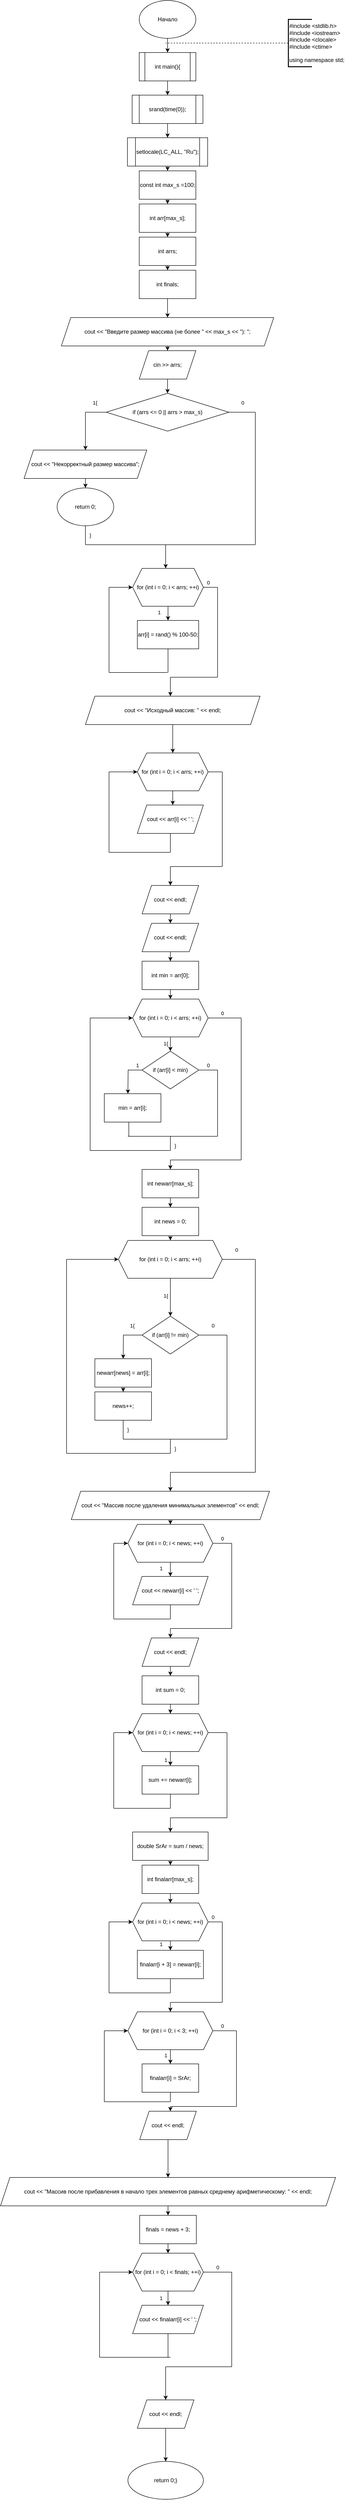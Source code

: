 <mxfile version="24.7.17">
  <diagram name="Страница — 1" id="IImSc58dMzsnCSp2OOXP">
    <mxGraphModel dx="1509" dy="880" grid="1" gridSize="10" guides="1" tooltips="1" connect="1" arrows="1" fold="1" page="1" pageScale="1" pageWidth="827" pageHeight="1169" math="0" shadow="0">
      <root>
        <mxCell id="0" />
        <mxCell id="1" parent="0" />
        <mxCell id="K_0Y44DUq03ZOBhb0jWk-3" style="edgeStyle=orthogonalEdgeStyle;rounded=0;orthogonalLoop=1;jettySize=auto;html=1;" edge="1" parent="1" source="K_0Y44DUq03ZOBhb0jWk-1">
          <mxGeometry relative="1" as="geometry">
            <mxPoint x="414" y="120" as="targetPoint" />
          </mxGeometry>
        </mxCell>
        <mxCell id="K_0Y44DUq03ZOBhb0jWk-1" value="Начало" style="ellipse;whiteSpace=wrap;html=1;" vertex="1" parent="1">
          <mxGeometry x="354" y="10" width="120" height="80" as="geometry" />
        </mxCell>
        <mxCell id="K_0Y44DUq03ZOBhb0jWk-8" value="" style="edgeStyle=orthogonalEdgeStyle;rounded=0;orthogonalLoop=1;jettySize=auto;html=1;" edge="1" parent="1" source="K_0Y44DUq03ZOBhb0jWk-4" target="K_0Y44DUq03ZOBhb0jWk-7">
          <mxGeometry relative="1" as="geometry" />
        </mxCell>
        <mxCell id="K_0Y44DUq03ZOBhb0jWk-4" value="int main(){" style="shape=process;whiteSpace=wrap;html=1;backgroundOutline=1;" vertex="1" parent="1">
          <mxGeometry x="354" y="120" width="120" height="60" as="geometry" />
        </mxCell>
        <mxCell id="K_0Y44DUq03ZOBhb0jWk-5" value="" style="endArrow=none;dashed=1;html=1;rounded=0;" edge="1" parent="1">
          <mxGeometry width="50" height="50" relative="1" as="geometry">
            <mxPoint x="670" y="100" as="sourcePoint" />
            <mxPoint x="410" y="100" as="targetPoint" />
          </mxGeometry>
        </mxCell>
        <mxCell id="K_0Y44DUq03ZOBhb0jWk-6" value="#include &amp;lt;stdlib.h&amp;gt;&lt;div&gt;#include &amp;lt;iostream&amp;gt;&lt;/div&gt;&lt;div&gt;#include &amp;lt;clocale&amp;gt;&lt;/div&gt;&lt;div&gt;#include &amp;lt;ctime&amp;gt;&lt;/div&gt;&lt;div&gt;&lt;br&gt;&lt;/div&gt;&lt;div&gt;using namespace std;&lt;/div&gt;" style="strokeWidth=2;html=1;shape=mxgraph.flowchart.annotation_1;align=left;pointerEvents=1;" vertex="1" parent="1">
          <mxGeometry x="670" y="50" width="50" height="100" as="geometry" />
        </mxCell>
        <mxCell id="K_0Y44DUq03ZOBhb0jWk-10" value="" style="edgeStyle=orthogonalEdgeStyle;rounded=0;orthogonalLoop=1;jettySize=auto;html=1;" edge="1" parent="1" source="K_0Y44DUq03ZOBhb0jWk-7" target="K_0Y44DUq03ZOBhb0jWk-9">
          <mxGeometry relative="1" as="geometry" />
        </mxCell>
        <mxCell id="K_0Y44DUq03ZOBhb0jWk-7" value="srand(time(0));" style="shape=process;whiteSpace=wrap;html=1;backgroundOutline=1;" vertex="1" parent="1">
          <mxGeometry x="339" y="210" width="150" height="60" as="geometry" />
        </mxCell>
        <mxCell id="K_0Y44DUq03ZOBhb0jWk-12" value="" style="edgeStyle=orthogonalEdgeStyle;rounded=0;orthogonalLoop=1;jettySize=auto;html=1;" edge="1" parent="1" source="K_0Y44DUq03ZOBhb0jWk-9" target="K_0Y44DUq03ZOBhb0jWk-11">
          <mxGeometry relative="1" as="geometry" />
        </mxCell>
        <mxCell id="K_0Y44DUq03ZOBhb0jWk-9" value="setlocale(LC_ALL, &quot;Ru&quot;);" style="shape=process;whiteSpace=wrap;html=1;backgroundOutline=1;" vertex="1" parent="1">
          <mxGeometry x="329" y="300" width="170" height="60" as="geometry" />
        </mxCell>
        <mxCell id="K_0Y44DUq03ZOBhb0jWk-14" value="" style="edgeStyle=orthogonalEdgeStyle;rounded=0;orthogonalLoop=1;jettySize=auto;html=1;" edge="1" parent="1" source="K_0Y44DUq03ZOBhb0jWk-11" target="K_0Y44DUq03ZOBhb0jWk-13">
          <mxGeometry relative="1" as="geometry" />
        </mxCell>
        <mxCell id="K_0Y44DUq03ZOBhb0jWk-11" value="const int max_s =100;" style="whiteSpace=wrap;html=1;" vertex="1" parent="1">
          <mxGeometry x="354" y="370" width="120" height="60" as="geometry" />
        </mxCell>
        <mxCell id="K_0Y44DUq03ZOBhb0jWk-16" value="" style="edgeStyle=orthogonalEdgeStyle;rounded=0;orthogonalLoop=1;jettySize=auto;html=1;" edge="1" parent="1" source="K_0Y44DUq03ZOBhb0jWk-13" target="K_0Y44DUq03ZOBhb0jWk-15">
          <mxGeometry relative="1" as="geometry" />
        </mxCell>
        <mxCell id="K_0Y44DUq03ZOBhb0jWk-13" value="int arr[max_s];" style="whiteSpace=wrap;html=1;" vertex="1" parent="1">
          <mxGeometry x="354" y="440" width="120" height="60" as="geometry" />
        </mxCell>
        <mxCell id="K_0Y44DUq03ZOBhb0jWk-18" value="" style="edgeStyle=orthogonalEdgeStyle;rounded=0;orthogonalLoop=1;jettySize=auto;html=1;" edge="1" parent="1" source="K_0Y44DUq03ZOBhb0jWk-15" target="K_0Y44DUq03ZOBhb0jWk-17">
          <mxGeometry relative="1" as="geometry" />
        </mxCell>
        <mxCell id="K_0Y44DUq03ZOBhb0jWk-15" value="int arrs;" style="whiteSpace=wrap;html=1;" vertex="1" parent="1">
          <mxGeometry x="354" y="510" width="120" height="60" as="geometry" />
        </mxCell>
        <mxCell id="K_0Y44DUq03ZOBhb0jWk-20" value="" style="edgeStyle=orthogonalEdgeStyle;rounded=0;orthogonalLoop=1;jettySize=auto;html=1;" edge="1" parent="1" source="K_0Y44DUq03ZOBhb0jWk-17" target="K_0Y44DUq03ZOBhb0jWk-19">
          <mxGeometry relative="1" as="geometry" />
        </mxCell>
        <mxCell id="K_0Y44DUq03ZOBhb0jWk-17" value="int finals;" style="whiteSpace=wrap;html=1;" vertex="1" parent="1">
          <mxGeometry x="354" y="580" width="120" height="60" as="geometry" />
        </mxCell>
        <mxCell id="K_0Y44DUq03ZOBhb0jWk-24" value="" style="edgeStyle=orthogonalEdgeStyle;rounded=0;orthogonalLoop=1;jettySize=auto;html=1;" edge="1" parent="1" source="K_0Y44DUq03ZOBhb0jWk-19" target="K_0Y44DUq03ZOBhb0jWk-23">
          <mxGeometry relative="1" as="geometry" />
        </mxCell>
        <mxCell id="K_0Y44DUq03ZOBhb0jWk-19" value="cout &amp;lt;&amp;lt; &quot;Введите размер массива (не более &quot; &amp;lt;&amp;lt; max_s &amp;lt;&amp;lt; &quot;): &quot;;" style="shape=parallelogram;perimeter=parallelogramPerimeter;whiteSpace=wrap;html=1;fixedSize=1;" vertex="1" parent="1">
          <mxGeometry x="189" y="680" width="450" height="60" as="geometry" />
        </mxCell>
        <mxCell id="K_0Y44DUq03ZOBhb0jWk-26" value="" style="edgeStyle=orthogonalEdgeStyle;rounded=0;orthogonalLoop=1;jettySize=auto;html=1;" edge="1" parent="1" source="K_0Y44DUq03ZOBhb0jWk-23" target="K_0Y44DUq03ZOBhb0jWk-25">
          <mxGeometry relative="1" as="geometry" />
        </mxCell>
        <mxCell id="K_0Y44DUq03ZOBhb0jWk-23" value="cin &amp;gt;&amp;gt; arrs;" style="shape=parallelogram;perimeter=parallelogramPerimeter;whiteSpace=wrap;html=1;fixedSize=1;" vertex="1" parent="1">
          <mxGeometry x="354" y="750" width="120" height="60" as="geometry" />
        </mxCell>
        <mxCell id="K_0Y44DUq03ZOBhb0jWk-25" value="if (arrs &amp;lt;= 0 || arrs &amp;gt; max_s)" style="rhombus;whiteSpace=wrap;html=1;" vertex="1" parent="1">
          <mxGeometry x="284" y="840" width="260" height="80" as="geometry" />
        </mxCell>
        <mxCell id="K_0Y44DUq03ZOBhb0jWk-29" value="" style="endArrow=classic;html=1;rounded=0;entryX=0.5;entryY=0;entryDx=0;entryDy=0;" edge="1" parent="1">
          <mxGeometry width="50" height="50" relative="1" as="geometry">
            <mxPoint x="240" y="880" as="sourcePoint" />
            <mxPoint x="240" y="960" as="targetPoint" />
          </mxGeometry>
        </mxCell>
        <mxCell id="K_0Y44DUq03ZOBhb0jWk-31" value="1{" style="endArrow=none;html=1;rounded=0;entryX=0;entryY=0.5;entryDx=0;entryDy=0;" edge="1" parent="1" target="K_0Y44DUq03ZOBhb0jWk-25">
          <mxGeometry x="-0.091" y="20" width="50" height="50" relative="1" as="geometry">
            <mxPoint x="240" y="880" as="sourcePoint" />
            <mxPoint x="440" y="1000" as="targetPoint" />
            <mxPoint as="offset" />
          </mxGeometry>
        </mxCell>
        <mxCell id="K_0Y44DUq03ZOBhb0jWk-32" value="cout &amp;lt;&amp;lt; &quot;Некорректный размер массива&quot;;" style="shape=parallelogram;perimeter=parallelogramPerimeter;whiteSpace=wrap;html=1;fixedSize=1;" vertex="1" parent="1">
          <mxGeometry x="110" y="960" width="260" height="60" as="geometry" />
        </mxCell>
        <mxCell id="K_0Y44DUq03ZOBhb0jWk-33" value="" style="endArrow=classic;html=1;rounded=0;exitX=0.5;exitY=1;exitDx=0;exitDy=0;" edge="1" parent="1" source="K_0Y44DUq03ZOBhb0jWk-32" target="K_0Y44DUq03ZOBhb0jWk-34">
          <mxGeometry width="50" height="50" relative="1" as="geometry">
            <mxPoint x="390" y="1050" as="sourcePoint" />
            <mxPoint x="240" y="1040" as="targetPoint" />
          </mxGeometry>
        </mxCell>
        <mxCell id="K_0Y44DUq03ZOBhb0jWk-34" value="return 0;" style="ellipse;whiteSpace=wrap;html=1;" vertex="1" parent="1">
          <mxGeometry x="180" y="1040" width="120" height="80" as="geometry" />
        </mxCell>
        <mxCell id="K_0Y44DUq03ZOBhb0jWk-35" value="" style="endArrow=none;html=1;rounded=0;entryX=1;entryY=0.5;entryDx=0;entryDy=0;" edge="1" parent="1" target="K_0Y44DUq03ZOBhb0jWk-25">
          <mxGeometry width="50" height="50" relative="1" as="geometry">
            <mxPoint x="600" y="880" as="sourcePoint" />
            <mxPoint x="440" y="1000" as="targetPoint" />
          </mxGeometry>
        </mxCell>
        <mxCell id="K_0Y44DUq03ZOBhb0jWk-40" value="0" style="edgeLabel;html=1;align=center;verticalAlign=middle;resizable=0;points=[];" vertex="1" connectable="0" parent="K_0Y44DUq03ZOBhb0jWk-35">
          <mxGeometry x="-0.036" y="-1" relative="1" as="geometry">
            <mxPoint y="-19" as="offset" />
          </mxGeometry>
        </mxCell>
        <mxCell id="K_0Y44DUq03ZOBhb0jWk-36" value="" style="endArrow=none;html=1;rounded=0;" edge="1" parent="1">
          <mxGeometry width="50" height="50" relative="1" as="geometry">
            <mxPoint x="600" y="1160" as="sourcePoint" />
            <mxPoint x="600" y="880" as="targetPoint" />
          </mxGeometry>
        </mxCell>
        <mxCell id="K_0Y44DUq03ZOBhb0jWk-37" value="" style="endArrow=none;html=1;rounded=0;" edge="1" parent="1">
          <mxGeometry width="50" height="50" relative="1" as="geometry">
            <mxPoint x="240" y="1160" as="sourcePoint" />
            <mxPoint x="600" y="1160" as="targetPoint" />
          </mxGeometry>
        </mxCell>
        <mxCell id="K_0Y44DUq03ZOBhb0jWk-39" value="}" style="endArrow=none;html=1;rounded=0;exitX=0.5;exitY=1;exitDx=0;exitDy=0;" edge="1" parent="1" source="K_0Y44DUq03ZOBhb0jWk-34">
          <mxGeometry y="10" width="50" height="50" relative="1" as="geometry">
            <mxPoint x="390" y="1050" as="sourcePoint" />
            <mxPoint x="240" y="1160" as="targetPoint" />
            <mxPoint as="offset" />
          </mxGeometry>
        </mxCell>
        <mxCell id="K_0Y44DUq03ZOBhb0jWk-41" value="" style="endArrow=classic;html=1;rounded=0;" edge="1" parent="1">
          <mxGeometry width="50" height="50" relative="1" as="geometry">
            <mxPoint x="410" y="1160" as="sourcePoint" />
            <mxPoint x="410" y="1210" as="targetPoint" />
          </mxGeometry>
        </mxCell>
        <mxCell id="K_0Y44DUq03ZOBhb0jWk-43" value="1" style="edgeStyle=orthogonalEdgeStyle;rounded=0;orthogonalLoop=1;jettySize=auto;html=1;" edge="1" parent="1" source="K_0Y44DUq03ZOBhb0jWk-42">
          <mxGeometry x="-0.344" y="-15" relative="1" as="geometry">
            <mxPoint x="415" y="1320" as="targetPoint" />
            <mxPoint x="-4" y="3" as="offset" />
          </mxGeometry>
        </mxCell>
        <mxCell id="K_0Y44DUq03ZOBhb0jWk-42" value="for (int i = 0; i &amp;lt; arrs; ++i)" style="shape=hexagon;perimeter=hexagonPerimeter2;whiteSpace=wrap;html=1;fixedSize=1;" vertex="1" parent="1">
          <mxGeometry x="340" y="1210" width="150" height="80" as="geometry" />
        </mxCell>
        <mxCell id="K_0Y44DUq03ZOBhb0jWk-44" value="arr[i] = rand() % 100-50;" style="rounded=0;whiteSpace=wrap;html=1;" vertex="1" parent="1">
          <mxGeometry x="350" y="1320" width="130" height="60" as="geometry" />
        </mxCell>
        <mxCell id="K_0Y44DUq03ZOBhb0jWk-45" value="" style="endArrow=none;html=1;rounded=0;entryX=0.5;entryY=1;entryDx=0;entryDy=0;" edge="1" parent="1" target="K_0Y44DUq03ZOBhb0jWk-44">
          <mxGeometry width="50" height="50" relative="1" as="geometry">
            <mxPoint x="415" y="1430" as="sourcePoint" />
            <mxPoint x="440" y="1400" as="targetPoint" />
          </mxGeometry>
        </mxCell>
        <mxCell id="K_0Y44DUq03ZOBhb0jWk-46" value="" style="endArrow=none;html=1;rounded=0;" edge="1" parent="1">
          <mxGeometry width="50" height="50" relative="1" as="geometry">
            <mxPoint x="290" y="1430" as="sourcePoint" />
            <mxPoint x="414" y="1430" as="targetPoint" />
          </mxGeometry>
        </mxCell>
        <mxCell id="K_0Y44DUq03ZOBhb0jWk-47" value="" style="endArrow=none;html=1;rounded=0;" edge="1" parent="1">
          <mxGeometry width="50" height="50" relative="1" as="geometry">
            <mxPoint x="290" y="1250" as="sourcePoint" />
            <mxPoint x="290" y="1430" as="targetPoint" />
          </mxGeometry>
        </mxCell>
        <mxCell id="K_0Y44DUq03ZOBhb0jWk-48" value="" style="endArrow=classic;html=1;rounded=0;entryX=0;entryY=0.5;entryDx=0;entryDy=0;" edge="1" parent="1" target="K_0Y44DUq03ZOBhb0jWk-42">
          <mxGeometry width="50" height="50" relative="1" as="geometry">
            <mxPoint x="290" y="1250" as="sourcePoint" />
            <mxPoint x="440" y="1400" as="targetPoint" />
          </mxGeometry>
        </mxCell>
        <mxCell id="K_0Y44DUq03ZOBhb0jWk-49" value="0" style="endArrow=none;html=1;rounded=0;entryX=1;entryY=0.5;entryDx=0;entryDy=0;" edge="1" parent="1" target="K_0Y44DUq03ZOBhb0jWk-42">
          <mxGeometry x="0.333" y="-10" width="50" height="50" relative="1" as="geometry">
            <mxPoint x="520" y="1250" as="sourcePoint" />
            <mxPoint x="440" y="1400" as="targetPoint" />
            <Array as="points" />
            <mxPoint as="offset" />
          </mxGeometry>
        </mxCell>
        <mxCell id="K_0Y44DUq03ZOBhb0jWk-50" value="" style="endArrow=none;html=1;rounded=0;" edge="1" parent="1">
          <mxGeometry width="50" height="50" relative="1" as="geometry">
            <mxPoint x="520" y="1440" as="sourcePoint" />
            <mxPoint x="520" y="1250" as="targetPoint" />
          </mxGeometry>
        </mxCell>
        <mxCell id="K_0Y44DUq03ZOBhb0jWk-51" value="" style="endArrow=none;html=1;rounded=0;" edge="1" parent="1">
          <mxGeometry width="50" height="50" relative="1" as="geometry">
            <mxPoint x="420" y="1440" as="sourcePoint" />
            <mxPoint x="520" y="1440" as="targetPoint" />
          </mxGeometry>
        </mxCell>
        <mxCell id="K_0Y44DUq03ZOBhb0jWk-52" value="" style="endArrow=classic;html=1;rounded=0;" edge="1" parent="1">
          <mxGeometry width="50" height="50" relative="1" as="geometry">
            <mxPoint x="420" y="1440" as="sourcePoint" />
            <mxPoint x="420" y="1480" as="targetPoint" />
          </mxGeometry>
        </mxCell>
        <mxCell id="K_0Y44DUq03ZOBhb0jWk-53" value="cout &amp;lt;&amp;lt; &quot;Исходный массив: &quot; &amp;lt;&amp;lt; endl;" style="shape=parallelogram;perimeter=parallelogramPerimeter;whiteSpace=wrap;html=1;fixedSize=1;" vertex="1" parent="1">
          <mxGeometry x="240" y="1480" width="370" height="60" as="geometry" />
        </mxCell>
        <mxCell id="K_0Y44DUq03ZOBhb0jWk-54" value="" style="endArrow=classic;html=1;rounded=0;exitX=0.5;exitY=1;exitDx=0;exitDy=0;" edge="1" parent="1" source="K_0Y44DUq03ZOBhb0jWk-53">
          <mxGeometry width="50" height="50" relative="1" as="geometry">
            <mxPoint x="390" y="1650" as="sourcePoint" />
            <mxPoint x="425" y="1600" as="targetPoint" />
          </mxGeometry>
        </mxCell>
        <mxCell id="K_0Y44DUq03ZOBhb0jWk-57" value="" style="edgeStyle=orthogonalEdgeStyle;rounded=0;orthogonalLoop=1;jettySize=auto;html=1;" edge="1" parent="1" source="K_0Y44DUq03ZOBhb0jWk-55">
          <mxGeometry relative="1" as="geometry">
            <mxPoint x="425" y="1710" as="targetPoint" />
          </mxGeometry>
        </mxCell>
        <mxCell id="K_0Y44DUq03ZOBhb0jWk-55" value="for (int i = 0; i &lt; arrs; ++i)" style="shape=hexagon;perimeter=hexagonPerimeter2;whiteSpace=wrap;html=1;fixedSize=1;" vertex="1" parent="1">
          <mxGeometry x="350" y="1600" width="150" height="80" as="geometry" />
        </mxCell>
        <mxCell id="K_0Y44DUq03ZOBhb0jWk-58" value="cout &lt;&lt; arr[i] &lt;&lt; &#39; &#39;;" style="shape=parallelogram;perimeter=parallelogramPerimeter;whiteSpace=wrap;html=1;fixedSize=1;" vertex="1" parent="1">
          <mxGeometry x="350" y="1710" width="140" height="60" as="geometry" />
        </mxCell>
        <mxCell id="K_0Y44DUq03ZOBhb0jWk-59" value="" style="endArrow=none;html=1;rounded=0;entryX=0.5;entryY=1;entryDx=0;entryDy=0;" edge="1" parent="1" target="K_0Y44DUq03ZOBhb0jWk-58">
          <mxGeometry width="50" height="50" relative="1" as="geometry">
            <mxPoint x="420" y="1810" as="sourcePoint" />
            <mxPoint x="440" y="1800" as="targetPoint" />
          </mxGeometry>
        </mxCell>
        <mxCell id="K_0Y44DUq03ZOBhb0jWk-60" value="" style="endArrow=none;html=1;rounded=0;" edge="1" parent="1">
          <mxGeometry width="50" height="50" relative="1" as="geometry">
            <mxPoint x="290" y="1810" as="sourcePoint" />
            <mxPoint x="420" y="1810" as="targetPoint" />
          </mxGeometry>
        </mxCell>
        <mxCell id="K_0Y44DUq03ZOBhb0jWk-63" value="" style="endArrow=none;html=1;rounded=0;" edge="1" parent="1">
          <mxGeometry width="50" height="50" relative="1" as="geometry">
            <mxPoint x="290" y="1640" as="sourcePoint" />
            <mxPoint x="290" y="1810" as="targetPoint" />
          </mxGeometry>
        </mxCell>
        <mxCell id="K_0Y44DUq03ZOBhb0jWk-64" value="" style="endArrow=classic;html=1;rounded=0;entryX=0;entryY=0.5;entryDx=0;entryDy=0;" edge="1" parent="1" target="K_0Y44DUq03ZOBhb0jWk-55">
          <mxGeometry width="50" height="50" relative="1" as="geometry">
            <mxPoint x="290" y="1640" as="sourcePoint" />
            <mxPoint x="440" y="1800" as="targetPoint" />
          </mxGeometry>
        </mxCell>
        <mxCell id="K_0Y44DUq03ZOBhb0jWk-65" value="" style="endArrow=none;html=1;rounded=0;entryX=1;entryY=0.5;entryDx=0;entryDy=0;" edge="1" parent="1" target="K_0Y44DUq03ZOBhb0jWk-55">
          <mxGeometry width="50" height="50" relative="1" as="geometry">
            <mxPoint x="530" y="1640" as="sourcePoint" />
            <mxPoint x="440" y="1800" as="targetPoint" />
          </mxGeometry>
        </mxCell>
        <mxCell id="K_0Y44DUq03ZOBhb0jWk-66" value="" style="endArrow=none;html=1;rounded=0;" edge="1" parent="1">
          <mxGeometry width="50" height="50" relative="1" as="geometry">
            <mxPoint x="530" y="1840" as="sourcePoint" />
            <mxPoint x="530" y="1640" as="targetPoint" />
          </mxGeometry>
        </mxCell>
        <mxCell id="K_0Y44DUq03ZOBhb0jWk-67" value="" style="endArrow=none;html=1;rounded=0;" edge="1" parent="1">
          <mxGeometry width="50" height="50" relative="1" as="geometry">
            <mxPoint x="420" y="1840" as="sourcePoint" />
            <mxPoint x="530" y="1840" as="targetPoint" />
          </mxGeometry>
        </mxCell>
        <mxCell id="K_0Y44DUq03ZOBhb0jWk-68" value="" style="endArrow=classic;html=1;rounded=0;" edge="1" parent="1">
          <mxGeometry width="50" height="50" relative="1" as="geometry">
            <mxPoint x="420" y="1840" as="sourcePoint" />
            <mxPoint x="420" y="1880" as="targetPoint" />
          </mxGeometry>
        </mxCell>
        <mxCell id="K_0Y44DUq03ZOBhb0jWk-71" value="" style="edgeStyle=orthogonalEdgeStyle;rounded=0;orthogonalLoop=1;jettySize=auto;html=1;" edge="1" parent="1" source="K_0Y44DUq03ZOBhb0jWk-69" target="K_0Y44DUq03ZOBhb0jWk-70">
          <mxGeometry relative="1" as="geometry" />
        </mxCell>
        <mxCell id="K_0Y44DUq03ZOBhb0jWk-69" value="cout &amp;lt;&amp;lt; endl;" style="shape=parallelogram;perimeter=parallelogramPerimeter;whiteSpace=wrap;html=1;fixedSize=1;" vertex="1" parent="1">
          <mxGeometry x="360" y="1880" width="120" height="60" as="geometry" />
        </mxCell>
        <mxCell id="K_0Y44DUq03ZOBhb0jWk-73" value="" style="edgeStyle=orthogonalEdgeStyle;rounded=0;orthogonalLoop=1;jettySize=auto;html=1;" edge="1" parent="1" source="K_0Y44DUq03ZOBhb0jWk-70" target="K_0Y44DUq03ZOBhb0jWk-72">
          <mxGeometry relative="1" as="geometry" />
        </mxCell>
        <mxCell id="K_0Y44DUq03ZOBhb0jWk-70" value="cout &amp;lt;&amp;lt; endl;" style="shape=parallelogram;perimeter=parallelogramPerimeter;whiteSpace=wrap;html=1;fixedSize=1;" vertex="1" parent="1">
          <mxGeometry x="360" y="1960" width="120" height="60" as="geometry" />
        </mxCell>
        <mxCell id="K_0Y44DUq03ZOBhb0jWk-75" value="" style="edgeStyle=orthogonalEdgeStyle;rounded=0;orthogonalLoop=1;jettySize=auto;html=1;" edge="1" parent="1" source="K_0Y44DUq03ZOBhb0jWk-72" target="K_0Y44DUq03ZOBhb0jWk-74">
          <mxGeometry relative="1" as="geometry" />
        </mxCell>
        <mxCell id="K_0Y44DUq03ZOBhb0jWk-72" value="int min = arr[0];" style="whiteSpace=wrap;html=1;" vertex="1" parent="1">
          <mxGeometry x="360" y="2040" width="120" height="60" as="geometry" />
        </mxCell>
        <mxCell id="K_0Y44DUq03ZOBhb0jWk-77" value="" style="edgeStyle=orthogonalEdgeStyle;rounded=0;orthogonalLoop=1;jettySize=auto;html=1;" edge="1" parent="1" source="K_0Y44DUq03ZOBhb0jWk-74" target="K_0Y44DUq03ZOBhb0jWk-76">
          <mxGeometry relative="1" as="geometry" />
        </mxCell>
        <mxCell id="K_0Y44DUq03ZOBhb0jWk-80" value="1{" style="edgeLabel;html=1;align=center;verticalAlign=middle;resizable=0;points=[];" vertex="1" connectable="0" parent="K_0Y44DUq03ZOBhb0jWk-77">
          <mxGeometry x="0.36" y="2" relative="1" as="geometry">
            <mxPoint x="-12" as="offset" />
          </mxGeometry>
        </mxCell>
        <mxCell id="K_0Y44DUq03ZOBhb0jWk-74" value="for (int i = 0; i &lt; arrs; ++i)" style="shape=hexagon;perimeter=hexagonPerimeter2;whiteSpace=wrap;html=1;fixedSize=1;" vertex="1" parent="1">
          <mxGeometry x="340" y="2120" width="160" height="80" as="geometry" />
        </mxCell>
        <mxCell id="K_0Y44DUq03ZOBhb0jWk-83" style="edgeStyle=orthogonalEdgeStyle;rounded=0;orthogonalLoop=1;jettySize=auto;html=1;" edge="1" parent="1" source="K_0Y44DUq03ZOBhb0jWk-76">
          <mxGeometry relative="1" as="geometry">
            <mxPoint x="330" y="2320" as="targetPoint" />
          </mxGeometry>
        </mxCell>
        <mxCell id="K_0Y44DUq03ZOBhb0jWk-85" value="1" style="edgeLabel;html=1;align=center;verticalAlign=middle;resizable=0;points=[];" vertex="1" connectable="0" parent="K_0Y44DUq03ZOBhb0jWk-83">
          <mxGeometry x="-0.799" y="-4" relative="1" as="geometry">
            <mxPoint x="-2" y="-6" as="offset" />
          </mxGeometry>
        </mxCell>
        <mxCell id="K_0Y44DUq03ZOBhb0jWk-76" value="if (arr[i] &lt; min)" style="rhombus;whiteSpace=wrap;html=1;" vertex="1" parent="1">
          <mxGeometry x="360" y="2230" width="120" height="80" as="geometry" />
        </mxCell>
        <mxCell id="K_0Y44DUq03ZOBhb0jWk-84" value="min = arr[i];" style="rounded=0;whiteSpace=wrap;html=1;" vertex="1" parent="1">
          <mxGeometry x="280" y="2320" width="120" height="60" as="geometry" />
        </mxCell>
        <mxCell id="K_0Y44DUq03ZOBhb0jWk-86" value="0" style="endArrow=none;html=1;rounded=0;entryX=1;entryY=0.5;entryDx=0;entryDy=0;" edge="1" parent="1" target="K_0Y44DUq03ZOBhb0jWk-76">
          <mxGeometry y="-10" width="50" height="50" relative="1" as="geometry">
            <mxPoint x="520" y="2270" as="sourcePoint" />
            <mxPoint x="440" y="2300" as="targetPoint" />
            <mxPoint as="offset" />
          </mxGeometry>
        </mxCell>
        <mxCell id="K_0Y44DUq03ZOBhb0jWk-87" value="" style="endArrow=none;html=1;rounded=0;" edge="1" parent="1">
          <mxGeometry width="50" height="50" relative="1" as="geometry">
            <mxPoint x="520" y="2410" as="sourcePoint" />
            <mxPoint x="520" y="2270" as="targetPoint" />
          </mxGeometry>
        </mxCell>
        <mxCell id="K_0Y44DUq03ZOBhb0jWk-88" value="" style="endArrow=none;html=1;rounded=0;" edge="1" parent="1">
          <mxGeometry width="50" height="50" relative="1" as="geometry">
            <mxPoint x="330" y="2410" as="sourcePoint" />
            <mxPoint x="520" y="2410" as="targetPoint" />
          </mxGeometry>
        </mxCell>
        <mxCell id="K_0Y44DUq03ZOBhb0jWk-90" value="" style="endArrow=none;html=1;rounded=0;exitX=0.433;exitY=1;exitDx=0;exitDy=0;exitPerimeter=0;" edge="1" parent="1" source="K_0Y44DUq03ZOBhb0jWk-84">
          <mxGeometry width="50" height="50" relative="1" as="geometry">
            <mxPoint x="390" y="2350" as="sourcePoint" />
            <mxPoint x="332" y="2410" as="targetPoint" />
          </mxGeometry>
        </mxCell>
        <mxCell id="K_0Y44DUq03ZOBhb0jWk-91" value="}" style="endArrow=none;html=1;rounded=0;" edge="1" parent="1">
          <mxGeometry x="-0.333" y="-10" width="50" height="50" relative="1" as="geometry">
            <mxPoint x="420" y="2440" as="sourcePoint" />
            <mxPoint x="420" y="2410" as="targetPoint" />
            <mxPoint as="offset" />
          </mxGeometry>
        </mxCell>
        <mxCell id="K_0Y44DUq03ZOBhb0jWk-92" value="" style="endArrow=none;html=1;rounded=0;" edge="1" parent="1">
          <mxGeometry width="50" height="50" relative="1" as="geometry">
            <mxPoint x="250" y="2440" as="sourcePoint" />
            <mxPoint x="420" y="2440" as="targetPoint" />
          </mxGeometry>
        </mxCell>
        <mxCell id="K_0Y44DUq03ZOBhb0jWk-93" value="" style="endArrow=none;html=1;rounded=0;" edge="1" parent="1">
          <mxGeometry width="50" height="50" relative="1" as="geometry">
            <mxPoint x="250" y="2440" as="sourcePoint" />
            <mxPoint x="250" y="2160" as="targetPoint" />
          </mxGeometry>
        </mxCell>
        <mxCell id="K_0Y44DUq03ZOBhb0jWk-94" value="" style="endArrow=classic;html=1;rounded=0;entryX=0;entryY=0.5;entryDx=0;entryDy=0;" edge="1" parent="1" target="K_0Y44DUq03ZOBhb0jWk-74">
          <mxGeometry width="50" height="50" relative="1" as="geometry">
            <mxPoint x="250" y="2160" as="sourcePoint" />
            <mxPoint x="440" y="2300" as="targetPoint" />
          </mxGeometry>
        </mxCell>
        <mxCell id="K_0Y44DUq03ZOBhb0jWk-95" value="0" style="endArrow=none;html=1;rounded=0;entryX=1;entryY=0.5;entryDx=0;entryDy=0;" edge="1" parent="1" target="K_0Y44DUq03ZOBhb0jWk-74">
          <mxGeometry x="0.143" y="-10" width="50" height="50" relative="1" as="geometry">
            <mxPoint x="570" y="2160" as="sourcePoint" />
            <mxPoint x="440" y="2300" as="targetPoint" />
            <mxPoint as="offset" />
          </mxGeometry>
        </mxCell>
        <mxCell id="K_0Y44DUq03ZOBhb0jWk-96" value="" style="endArrow=none;html=1;rounded=0;" edge="1" parent="1">
          <mxGeometry width="50" height="50" relative="1" as="geometry">
            <mxPoint x="570" y="2460" as="sourcePoint" />
            <mxPoint x="570" y="2160" as="targetPoint" />
          </mxGeometry>
        </mxCell>
        <mxCell id="K_0Y44DUq03ZOBhb0jWk-100" value="" style="endArrow=none;html=1;rounded=0;" edge="1" parent="1">
          <mxGeometry width="50" height="50" relative="1" as="geometry">
            <mxPoint x="420" y="2460" as="sourcePoint" />
            <mxPoint x="570" y="2460" as="targetPoint" />
          </mxGeometry>
        </mxCell>
        <mxCell id="K_0Y44DUq03ZOBhb0jWk-101" value="" style="endArrow=classic;html=1;rounded=0;" edge="1" parent="1" target="K_0Y44DUq03ZOBhb0jWk-102">
          <mxGeometry width="50" height="50" relative="1" as="geometry">
            <mxPoint x="420" y="2460" as="sourcePoint" />
            <mxPoint x="420" y="2500" as="targetPoint" />
          </mxGeometry>
        </mxCell>
        <mxCell id="K_0Y44DUq03ZOBhb0jWk-104" value="" style="edgeStyle=orthogonalEdgeStyle;rounded=0;orthogonalLoop=1;jettySize=auto;html=1;" edge="1" parent="1" source="K_0Y44DUq03ZOBhb0jWk-102" target="K_0Y44DUq03ZOBhb0jWk-103">
          <mxGeometry relative="1" as="geometry" />
        </mxCell>
        <mxCell id="K_0Y44DUq03ZOBhb0jWk-102" value="int newarr[max_s];" style="rounded=0;whiteSpace=wrap;html=1;" vertex="1" parent="1">
          <mxGeometry x="360" y="2480" width="120" height="60" as="geometry" />
        </mxCell>
        <mxCell id="K_0Y44DUq03ZOBhb0jWk-106" value="" style="edgeStyle=orthogonalEdgeStyle;rounded=0;orthogonalLoop=1;jettySize=auto;html=1;" edge="1" parent="1" source="K_0Y44DUq03ZOBhb0jWk-103" target="K_0Y44DUq03ZOBhb0jWk-105">
          <mxGeometry relative="1" as="geometry" />
        </mxCell>
        <mxCell id="K_0Y44DUq03ZOBhb0jWk-103" value="int news = 0;" style="rounded=0;whiteSpace=wrap;html=1;" vertex="1" parent="1">
          <mxGeometry x="360" y="2560" width="120" height="60" as="geometry" />
        </mxCell>
        <mxCell id="K_0Y44DUq03ZOBhb0jWk-108" value="" style="edgeStyle=orthogonalEdgeStyle;rounded=0;orthogonalLoop=1;jettySize=auto;html=1;" edge="1" parent="1" source="K_0Y44DUq03ZOBhb0jWk-105" target="K_0Y44DUq03ZOBhb0jWk-107">
          <mxGeometry relative="1" as="geometry" />
        </mxCell>
        <mxCell id="K_0Y44DUq03ZOBhb0jWk-109" value="1{" style="edgeLabel;html=1;align=center;verticalAlign=middle;resizable=0;points=[];" vertex="1" connectable="0" parent="K_0Y44DUq03ZOBhb0jWk-108">
          <mxGeometry x="-0.075" y="5" relative="1" as="geometry">
            <mxPoint x="-15" as="offset" />
          </mxGeometry>
        </mxCell>
        <mxCell id="K_0Y44DUq03ZOBhb0jWk-105" value="for (int i = 0; i &lt; arrs; ++i)" style="shape=hexagon;perimeter=hexagonPerimeter2;whiteSpace=wrap;html=1;fixedSize=1;rounded=0;" vertex="1" parent="1">
          <mxGeometry x="310" y="2630" width="220" height="80" as="geometry" />
        </mxCell>
        <mxCell id="K_0Y44DUq03ZOBhb0jWk-110" style="edgeStyle=orthogonalEdgeStyle;rounded=0;orthogonalLoop=1;jettySize=auto;html=1;" edge="1" parent="1" source="K_0Y44DUq03ZOBhb0jWk-107">
          <mxGeometry relative="1" as="geometry">
            <mxPoint x="320" y="2880" as="targetPoint" />
          </mxGeometry>
        </mxCell>
        <mxCell id="K_0Y44DUq03ZOBhb0jWk-111" value="1{" style="edgeLabel;html=1;align=center;verticalAlign=middle;resizable=0;points=[];" vertex="1" connectable="0" parent="K_0Y44DUq03ZOBhb0jWk-110">
          <mxGeometry x="-0.553" y="2" relative="1" as="geometry">
            <mxPoint x="-1" y="-22" as="offset" />
          </mxGeometry>
        </mxCell>
        <mxCell id="K_0Y44DUq03ZOBhb0jWk-107" value="if (arr[i] != min)" style="rhombus;whiteSpace=wrap;html=1;rounded=0;" vertex="1" parent="1">
          <mxGeometry x="360" y="2790" width="120" height="80" as="geometry" />
        </mxCell>
        <mxCell id="K_0Y44DUq03ZOBhb0jWk-114" value="" style="edgeStyle=orthogonalEdgeStyle;rounded=0;orthogonalLoop=1;jettySize=auto;html=1;" edge="1" parent="1" source="K_0Y44DUq03ZOBhb0jWk-112" target="K_0Y44DUq03ZOBhb0jWk-113">
          <mxGeometry relative="1" as="geometry" />
        </mxCell>
        <mxCell id="K_0Y44DUq03ZOBhb0jWk-112" value="newarr[news] = arr[i];" style="rounded=0;whiteSpace=wrap;html=1;" vertex="1" parent="1">
          <mxGeometry x="260" y="2880" width="120" height="60" as="geometry" />
        </mxCell>
        <mxCell id="K_0Y44DUq03ZOBhb0jWk-113" value="news++;" style="whiteSpace=wrap;html=1;rounded=0;" vertex="1" parent="1">
          <mxGeometry x="260" y="2950" width="120" height="60" as="geometry" />
        </mxCell>
        <mxCell id="K_0Y44DUq03ZOBhb0jWk-115" value="}" style="endArrow=none;html=1;rounded=0;exitX=0.5;exitY=1;exitDx=0;exitDy=0;" edge="1" parent="1" source="K_0Y44DUq03ZOBhb0jWk-113">
          <mxGeometry y="10" width="50" height="50" relative="1" as="geometry">
            <mxPoint x="390" y="3050" as="sourcePoint" />
            <mxPoint x="320" y="3050" as="targetPoint" />
            <mxPoint as="offset" />
          </mxGeometry>
        </mxCell>
        <mxCell id="K_0Y44DUq03ZOBhb0jWk-116" value="" style="endArrow=none;html=1;rounded=0;" edge="1" parent="1">
          <mxGeometry width="50" height="50" relative="1" as="geometry">
            <mxPoint x="320" y="3050" as="sourcePoint" />
            <mxPoint x="540" y="3050" as="targetPoint" />
          </mxGeometry>
        </mxCell>
        <mxCell id="K_0Y44DUq03ZOBhb0jWk-117" value="" style="endArrow=none;html=1;rounded=0;" edge="1" parent="1">
          <mxGeometry width="50" height="50" relative="1" as="geometry">
            <mxPoint x="540" y="2830" as="sourcePoint" />
            <mxPoint x="540" y="3050" as="targetPoint" />
          </mxGeometry>
        </mxCell>
        <mxCell id="K_0Y44DUq03ZOBhb0jWk-118" value="0" style="endArrow=none;html=1;rounded=0;exitX=1;exitY=0.5;exitDx=0;exitDy=0;" edge="1" parent="1" source="K_0Y44DUq03ZOBhb0jWk-107">
          <mxGeometry y="20" width="50" height="50" relative="1" as="geometry">
            <mxPoint x="390" y="3050" as="sourcePoint" />
            <mxPoint x="540" y="2830" as="targetPoint" />
            <mxPoint as="offset" />
          </mxGeometry>
        </mxCell>
        <mxCell id="K_0Y44DUq03ZOBhb0jWk-119" value="}" style="endArrow=none;html=1;rounded=0;" edge="1" parent="1">
          <mxGeometry x="0.333" y="10" width="50" height="50" relative="1" as="geometry">
            <mxPoint x="420" y="3050" as="sourcePoint" />
            <mxPoint x="420" y="3080" as="targetPoint" />
            <mxPoint as="offset" />
          </mxGeometry>
        </mxCell>
        <mxCell id="K_0Y44DUq03ZOBhb0jWk-120" value="" style="endArrow=none;html=1;rounded=0;" edge="1" parent="1">
          <mxGeometry width="50" height="50" relative="1" as="geometry">
            <mxPoint x="420" y="3080" as="sourcePoint" />
            <mxPoint x="200" y="3080" as="targetPoint" />
          </mxGeometry>
        </mxCell>
        <mxCell id="K_0Y44DUq03ZOBhb0jWk-121" value="" style="endArrow=none;html=1;rounded=0;" edge="1" parent="1">
          <mxGeometry width="50" height="50" relative="1" as="geometry">
            <mxPoint x="200" y="3080" as="sourcePoint" />
            <mxPoint x="200" y="2670" as="targetPoint" />
          </mxGeometry>
        </mxCell>
        <mxCell id="K_0Y44DUq03ZOBhb0jWk-122" value="" style="endArrow=classic;html=1;rounded=0;entryX=0;entryY=0.5;entryDx=0;entryDy=0;" edge="1" parent="1" target="K_0Y44DUq03ZOBhb0jWk-105">
          <mxGeometry width="50" height="50" relative="1" as="geometry">
            <mxPoint x="200" y="2670" as="sourcePoint" />
            <mxPoint x="440" y="3000" as="targetPoint" />
          </mxGeometry>
        </mxCell>
        <mxCell id="K_0Y44DUq03ZOBhb0jWk-123" value="0" style="endArrow=none;html=1;rounded=0;entryX=1;entryY=0.5;entryDx=0;entryDy=0;" edge="1" parent="1" target="K_0Y44DUq03ZOBhb0jWk-105">
          <mxGeometry x="0.143" y="-20" width="50" height="50" relative="1" as="geometry">
            <mxPoint x="600" y="2670" as="sourcePoint" />
            <mxPoint x="440" y="3000" as="targetPoint" />
            <mxPoint as="offset" />
          </mxGeometry>
        </mxCell>
        <mxCell id="K_0Y44DUq03ZOBhb0jWk-124" value="" style="endArrow=none;html=1;rounded=0;" edge="1" parent="1">
          <mxGeometry width="50" height="50" relative="1" as="geometry">
            <mxPoint x="600" y="3120" as="sourcePoint" />
            <mxPoint x="600" y="2670" as="targetPoint" />
          </mxGeometry>
        </mxCell>
        <mxCell id="K_0Y44DUq03ZOBhb0jWk-125" value="" style="endArrow=none;html=1;rounded=0;" edge="1" parent="1">
          <mxGeometry width="50" height="50" relative="1" as="geometry">
            <mxPoint x="420" y="3120" as="sourcePoint" />
            <mxPoint x="600" y="3120" as="targetPoint" />
          </mxGeometry>
        </mxCell>
        <mxCell id="K_0Y44DUq03ZOBhb0jWk-126" value="" style="endArrow=classic;html=1;rounded=0;" edge="1" parent="1">
          <mxGeometry width="50" height="50" relative="1" as="geometry">
            <mxPoint x="420" y="3120" as="sourcePoint" />
            <mxPoint x="420" y="3160" as="targetPoint" />
          </mxGeometry>
        </mxCell>
        <mxCell id="K_0Y44DUq03ZOBhb0jWk-129" value="" style="edgeStyle=orthogonalEdgeStyle;rounded=0;orthogonalLoop=1;jettySize=auto;html=1;" edge="1" parent="1" source="K_0Y44DUq03ZOBhb0jWk-127" target="K_0Y44DUq03ZOBhb0jWk-128">
          <mxGeometry relative="1" as="geometry" />
        </mxCell>
        <mxCell id="K_0Y44DUq03ZOBhb0jWk-127" value="cout &lt;&lt; &quot;Массив после удаления минимальных элементов&quot; &lt;&lt; endl;" style="shape=parallelogram;perimeter=parallelogramPerimeter;whiteSpace=wrap;html=1;fixedSize=1;" vertex="1" parent="1">
          <mxGeometry x="210" y="3160" width="420" height="60" as="geometry" />
        </mxCell>
        <mxCell id="K_0Y44DUq03ZOBhb0jWk-133" value="" style="edgeStyle=orthogonalEdgeStyle;rounded=0;orthogonalLoop=1;jettySize=auto;html=1;" edge="1" parent="1" source="K_0Y44DUq03ZOBhb0jWk-128" target="K_0Y44DUq03ZOBhb0jWk-132">
          <mxGeometry relative="1" as="geometry" />
        </mxCell>
        <mxCell id="K_0Y44DUq03ZOBhb0jWk-134" value="1" style="edgeLabel;html=1;align=center;verticalAlign=middle;resizable=0;points=[];" vertex="1" connectable="0" parent="K_0Y44DUq03ZOBhb0jWk-133">
          <mxGeometry x="0.32" y="3" relative="1" as="geometry">
            <mxPoint x="-23" as="offset" />
          </mxGeometry>
        </mxCell>
        <mxCell id="K_0Y44DUq03ZOBhb0jWk-128" value="for (int i = 0; i &lt; news; ++i)" style="shape=hexagon;perimeter=hexagonPerimeter2;whiteSpace=wrap;html=1;fixedSize=1;" vertex="1" parent="1">
          <mxGeometry x="330" y="3230" width="180" height="80" as="geometry" />
        </mxCell>
        <mxCell id="K_0Y44DUq03ZOBhb0jWk-132" value="cout &lt;&lt; newarr[i] &lt;&lt; &#39; &#39;;" style="shape=parallelogram;perimeter=parallelogramPerimeter;whiteSpace=wrap;html=1;fixedSize=1;" vertex="1" parent="1">
          <mxGeometry x="340" y="3340" width="160" height="60" as="geometry" />
        </mxCell>
        <mxCell id="K_0Y44DUq03ZOBhb0jWk-135" value="" style="endArrow=none;html=1;rounded=0;exitX=0.5;exitY=1;exitDx=0;exitDy=0;" edge="1" parent="1" source="K_0Y44DUq03ZOBhb0jWk-132">
          <mxGeometry width="50" height="50" relative="1" as="geometry">
            <mxPoint x="390" y="3350" as="sourcePoint" />
            <mxPoint x="420" y="3430" as="targetPoint" />
          </mxGeometry>
        </mxCell>
        <mxCell id="K_0Y44DUq03ZOBhb0jWk-136" value="" style="endArrow=none;html=1;rounded=0;" edge="1" parent="1">
          <mxGeometry width="50" height="50" relative="1" as="geometry">
            <mxPoint x="300" y="3430" as="sourcePoint" />
            <mxPoint x="420" y="3430" as="targetPoint" />
          </mxGeometry>
        </mxCell>
        <mxCell id="K_0Y44DUq03ZOBhb0jWk-137" value="" style="endArrow=none;html=1;rounded=0;" edge="1" parent="1">
          <mxGeometry width="50" height="50" relative="1" as="geometry">
            <mxPoint x="300" y="3430" as="sourcePoint" />
            <mxPoint x="300" y="3270" as="targetPoint" />
          </mxGeometry>
        </mxCell>
        <mxCell id="K_0Y44DUq03ZOBhb0jWk-138" value="" style="endArrow=classic;html=1;rounded=0;entryX=0;entryY=0.5;entryDx=0;entryDy=0;" edge="1" parent="1" target="K_0Y44DUq03ZOBhb0jWk-128">
          <mxGeometry width="50" height="50" relative="1" as="geometry">
            <mxPoint x="300" y="3270" as="sourcePoint" />
            <mxPoint x="440" y="3300" as="targetPoint" />
          </mxGeometry>
        </mxCell>
        <mxCell id="K_0Y44DUq03ZOBhb0jWk-139" value="0" style="endArrow=none;html=1;rounded=0;entryX=1;entryY=0.5;entryDx=0;entryDy=0;" edge="1" parent="1" target="K_0Y44DUq03ZOBhb0jWk-128">
          <mxGeometry y="-10" width="50" height="50" relative="1" as="geometry">
            <mxPoint x="550" y="3270" as="sourcePoint" />
            <mxPoint x="440" y="3300" as="targetPoint" />
            <mxPoint as="offset" />
          </mxGeometry>
        </mxCell>
        <mxCell id="K_0Y44DUq03ZOBhb0jWk-140" value="" style="endArrow=none;html=1;rounded=0;" edge="1" parent="1">
          <mxGeometry width="50" height="50" relative="1" as="geometry">
            <mxPoint x="550" y="3450" as="sourcePoint" />
            <mxPoint x="550" y="3270" as="targetPoint" />
          </mxGeometry>
        </mxCell>
        <mxCell id="K_0Y44DUq03ZOBhb0jWk-141" value="" style="endArrow=none;html=1;rounded=0;" edge="1" parent="1">
          <mxGeometry width="50" height="50" relative="1" as="geometry">
            <mxPoint x="420" y="3450" as="sourcePoint" />
            <mxPoint x="550" y="3450" as="targetPoint" />
          </mxGeometry>
        </mxCell>
        <mxCell id="K_0Y44DUq03ZOBhb0jWk-142" value="" style="endArrow=classic;html=1;rounded=0;" edge="1" parent="1">
          <mxGeometry relative="1" as="geometry">
            <mxPoint x="420" y="3450" as="sourcePoint" />
            <mxPoint x="420" y="3470" as="targetPoint" />
          </mxGeometry>
        </mxCell>
        <mxCell id="K_0Y44DUq03ZOBhb0jWk-146" value="" style="edgeStyle=orthogonalEdgeStyle;rounded=0;orthogonalLoop=1;jettySize=auto;html=1;" edge="1" parent="1" source="K_0Y44DUq03ZOBhb0jWk-144" target="K_0Y44DUq03ZOBhb0jWk-145">
          <mxGeometry relative="1" as="geometry" />
        </mxCell>
        <mxCell id="K_0Y44DUq03ZOBhb0jWk-144" value="cout &amp;lt;&amp;lt; endl;" style="shape=parallelogram;perimeter=parallelogramPerimeter;whiteSpace=wrap;html=1;fixedSize=1;" vertex="1" parent="1">
          <mxGeometry x="360" y="3470" width="120" height="60" as="geometry" />
        </mxCell>
        <mxCell id="K_0Y44DUq03ZOBhb0jWk-148" value="" style="edgeStyle=orthogonalEdgeStyle;rounded=0;orthogonalLoop=1;jettySize=auto;html=1;" edge="1" parent="1" source="K_0Y44DUq03ZOBhb0jWk-145" target="K_0Y44DUq03ZOBhb0jWk-147">
          <mxGeometry relative="1" as="geometry" />
        </mxCell>
        <mxCell id="K_0Y44DUq03ZOBhb0jWk-145" value="int sum = 0;" style="whiteSpace=wrap;html=1;" vertex="1" parent="1">
          <mxGeometry x="360" y="3550" width="120" height="60" as="geometry" />
        </mxCell>
        <mxCell id="K_0Y44DUq03ZOBhb0jWk-150" value="" style="edgeStyle=orthogonalEdgeStyle;rounded=0;orthogonalLoop=1;jettySize=auto;html=1;" edge="1" parent="1" source="K_0Y44DUq03ZOBhb0jWk-147" target="K_0Y44DUq03ZOBhb0jWk-149">
          <mxGeometry relative="1" as="geometry">
            <Array as="points">
              <mxPoint x="420" y="3720" />
              <mxPoint x="420" y="3720" />
            </Array>
          </mxGeometry>
        </mxCell>
        <mxCell id="K_0Y44DUq03ZOBhb0jWk-151" value="1" style="edgeLabel;html=1;align=center;verticalAlign=middle;resizable=0;points=[];" vertex="1" connectable="0" parent="K_0Y44DUq03ZOBhb0jWk-150">
          <mxGeometry x="0.2" y="-1" relative="1" as="geometry">
            <mxPoint x="-9" as="offset" />
          </mxGeometry>
        </mxCell>
        <mxCell id="K_0Y44DUq03ZOBhb0jWk-147" value="for (int i = 0; i &lt; news; ++i)" style="shape=hexagon;perimeter=hexagonPerimeter2;whiteSpace=wrap;html=1;fixedSize=1;" vertex="1" parent="1">
          <mxGeometry x="340" y="3630" width="160" height="80" as="geometry" />
        </mxCell>
        <mxCell id="K_0Y44DUq03ZOBhb0jWk-149" value="sum += newarr[i];" style="whiteSpace=wrap;html=1;" vertex="1" parent="1">
          <mxGeometry x="360" y="3740" width="120" height="60" as="geometry" />
        </mxCell>
        <mxCell id="K_0Y44DUq03ZOBhb0jWk-152" value="" style="endArrow=none;html=1;rounded=0;entryX=0.5;entryY=1;entryDx=0;entryDy=0;" edge="1" parent="1" target="K_0Y44DUq03ZOBhb0jWk-149">
          <mxGeometry width="50" height="50" relative="1" as="geometry">
            <mxPoint x="420" y="3830" as="sourcePoint" />
            <mxPoint x="440" y="3800" as="targetPoint" />
          </mxGeometry>
        </mxCell>
        <mxCell id="K_0Y44DUq03ZOBhb0jWk-153" value="" style="endArrow=none;html=1;rounded=0;" edge="1" parent="1">
          <mxGeometry width="50" height="50" relative="1" as="geometry">
            <mxPoint x="300" y="3830" as="sourcePoint" />
            <mxPoint x="420" y="3830" as="targetPoint" />
          </mxGeometry>
        </mxCell>
        <mxCell id="K_0Y44DUq03ZOBhb0jWk-154" value="" style="endArrow=none;html=1;rounded=0;" edge="1" parent="1">
          <mxGeometry width="50" height="50" relative="1" as="geometry">
            <mxPoint x="300" y="3670" as="sourcePoint" />
            <mxPoint x="300" y="3830" as="targetPoint" />
          </mxGeometry>
        </mxCell>
        <mxCell id="K_0Y44DUq03ZOBhb0jWk-155" value="" style="endArrow=classic;html=1;rounded=0;entryX=0;entryY=0.5;entryDx=0;entryDy=0;" edge="1" parent="1" target="K_0Y44DUq03ZOBhb0jWk-147">
          <mxGeometry width="50" height="50" relative="1" as="geometry">
            <mxPoint x="300" y="3670" as="sourcePoint" />
            <mxPoint x="440" y="3800" as="targetPoint" />
          </mxGeometry>
        </mxCell>
        <mxCell id="K_0Y44DUq03ZOBhb0jWk-156" value="" style="endArrow=none;html=1;rounded=0;entryX=1;entryY=0.5;entryDx=0;entryDy=0;" edge="1" parent="1" target="K_0Y44DUq03ZOBhb0jWk-147">
          <mxGeometry width="50" height="50" relative="1" as="geometry">
            <mxPoint x="540" y="3670" as="sourcePoint" />
            <mxPoint x="440" y="3800" as="targetPoint" />
          </mxGeometry>
        </mxCell>
        <mxCell id="K_0Y44DUq03ZOBhb0jWk-157" value="" style="endArrow=none;html=1;rounded=0;" edge="1" parent="1">
          <mxGeometry width="50" height="50" relative="1" as="geometry">
            <mxPoint x="540" y="3850" as="sourcePoint" />
            <mxPoint x="540" y="3670" as="targetPoint" />
          </mxGeometry>
        </mxCell>
        <mxCell id="K_0Y44DUq03ZOBhb0jWk-158" value="" style="endArrow=none;html=1;rounded=0;" edge="1" parent="1">
          <mxGeometry width="50" height="50" relative="1" as="geometry">
            <mxPoint x="420" y="3850" as="sourcePoint" />
            <mxPoint x="540" y="3850" as="targetPoint" />
          </mxGeometry>
        </mxCell>
        <mxCell id="K_0Y44DUq03ZOBhb0jWk-159" value="" style="endArrow=classic;html=1;rounded=0;" edge="1" parent="1" target="K_0Y44DUq03ZOBhb0jWk-160">
          <mxGeometry width="50" height="50" relative="1" as="geometry">
            <mxPoint x="420" y="3850" as="sourcePoint" />
            <mxPoint x="420" y="3880" as="targetPoint" />
          </mxGeometry>
        </mxCell>
        <mxCell id="K_0Y44DUq03ZOBhb0jWk-162" value="" style="edgeStyle=orthogonalEdgeStyle;rounded=0;orthogonalLoop=1;jettySize=auto;html=1;" edge="1" parent="1" source="K_0Y44DUq03ZOBhb0jWk-160" target="K_0Y44DUq03ZOBhb0jWk-161">
          <mxGeometry relative="1" as="geometry" />
        </mxCell>
        <mxCell id="K_0Y44DUq03ZOBhb0jWk-160" value="double SrAr = sum / news;" style="rounded=0;whiteSpace=wrap;html=1;" vertex="1" parent="1">
          <mxGeometry x="340" y="3880" width="160" height="60" as="geometry" />
        </mxCell>
        <mxCell id="K_0Y44DUq03ZOBhb0jWk-164" value="" style="edgeStyle=orthogonalEdgeStyle;rounded=0;orthogonalLoop=1;jettySize=auto;html=1;" edge="1" parent="1" source="K_0Y44DUq03ZOBhb0jWk-161" target="K_0Y44DUq03ZOBhb0jWk-163">
          <mxGeometry relative="1" as="geometry" />
        </mxCell>
        <mxCell id="K_0Y44DUq03ZOBhb0jWk-161" value="int finalarr[max_s];" style="whiteSpace=wrap;html=1;rounded=0;" vertex="1" parent="1">
          <mxGeometry x="360" y="3950" width="120" height="60" as="geometry" />
        </mxCell>
        <mxCell id="K_0Y44DUq03ZOBhb0jWk-166" value="" style="edgeStyle=orthogonalEdgeStyle;rounded=0;orthogonalLoop=1;jettySize=auto;html=1;" edge="1" parent="1" source="K_0Y44DUq03ZOBhb0jWk-163" target="K_0Y44DUq03ZOBhb0jWk-165">
          <mxGeometry relative="1" as="geometry" />
        </mxCell>
        <mxCell id="K_0Y44DUq03ZOBhb0jWk-171" value="1" style="edgeLabel;html=1;align=center;verticalAlign=middle;resizable=0;points=[];" vertex="1" connectable="0" parent="K_0Y44DUq03ZOBhb0jWk-166">
          <mxGeometry x="0.567" y="1" relative="1" as="geometry">
            <mxPoint x="-21" as="offset" />
          </mxGeometry>
        </mxCell>
        <mxCell id="K_0Y44DUq03ZOBhb0jWk-163" value="for (int i = 0; i &lt; news; ++i)" style="shape=hexagon;perimeter=hexagonPerimeter2;whiteSpace=wrap;html=1;fixedSize=1;rounded=0;" vertex="1" parent="1">
          <mxGeometry x="340" y="4030" width="160" height="80" as="geometry" />
        </mxCell>
        <mxCell id="K_0Y44DUq03ZOBhb0jWk-165" value="finalarr[i + 3] = newarr[i];" style="whiteSpace=wrap;html=1;rounded=0;" vertex="1" parent="1">
          <mxGeometry x="350" y="4130" width="140" height="60" as="geometry" />
        </mxCell>
        <mxCell id="K_0Y44DUq03ZOBhb0jWk-167" value="" style="endArrow=none;html=1;rounded=0;entryX=0.5;entryY=1;entryDx=0;entryDy=0;" edge="1" parent="1" target="K_0Y44DUq03ZOBhb0jWk-165">
          <mxGeometry width="50" height="50" relative="1" as="geometry">
            <mxPoint x="420" y="4220" as="sourcePoint" />
            <mxPoint x="440" y="4200" as="targetPoint" />
          </mxGeometry>
        </mxCell>
        <mxCell id="K_0Y44DUq03ZOBhb0jWk-168" value="" style="endArrow=none;html=1;rounded=0;" edge="1" parent="1">
          <mxGeometry width="50" height="50" relative="1" as="geometry">
            <mxPoint x="290" y="4220" as="sourcePoint" />
            <mxPoint x="420" y="4220" as="targetPoint" />
          </mxGeometry>
        </mxCell>
        <mxCell id="K_0Y44DUq03ZOBhb0jWk-169" value="" style="endArrow=none;html=1;rounded=0;" edge="1" parent="1">
          <mxGeometry width="50" height="50" relative="1" as="geometry">
            <mxPoint x="290" y="4220" as="sourcePoint" />
            <mxPoint x="290" y="4070" as="targetPoint" />
          </mxGeometry>
        </mxCell>
        <mxCell id="K_0Y44DUq03ZOBhb0jWk-170" value="" style="endArrow=classic;html=1;rounded=0;entryX=0;entryY=0.5;entryDx=0;entryDy=0;" edge="1" parent="1" target="K_0Y44DUq03ZOBhb0jWk-163">
          <mxGeometry width="50" height="50" relative="1" as="geometry">
            <mxPoint x="290" y="4070" as="sourcePoint" />
            <mxPoint x="440" y="4200" as="targetPoint" />
          </mxGeometry>
        </mxCell>
        <mxCell id="K_0Y44DUq03ZOBhb0jWk-172" value="0" style="endArrow=none;html=1;rounded=0;entryX=1;entryY=0.5;entryDx=0;entryDy=0;" edge="1" parent="1" target="K_0Y44DUq03ZOBhb0jWk-163">
          <mxGeometry x="0.333" y="-10" width="50" height="50" relative="1" as="geometry">
            <mxPoint x="530" y="4070" as="sourcePoint" />
            <mxPoint x="440" y="4200" as="targetPoint" />
            <mxPoint as="offset" />
          </mxGeometry>
        </mxCell>
        <mxCell id="K_0Y44DUq03ZOBhb0jWk-173" value="" style="endArrow=none;html=1;rounded=0;" edge="1" parent="1">
          <mxGeometry width="50" height="50" relative="1" as="geometry">
            <mxPoint x="530" y="4240" as="sourcePoint" />
            <mxPoint x="530" y="4070" as="targetPoint" />
          </mxGeometry>
        </mxCell>
        <mxCell id="K_0Y44DUq03ZOBhb0jWk-174" value="" style="endArrow=none;html=1;rounded=0;" edge="1" parent="1">
          <mxGeometry width="50" height="50" relative="1" as="geometry">
            <mxPoint x="420" y="4240" as="sourcePoint" />
            <mxPoint x="530" y="4240" as="targetPoint" />
          </mxGeometry>
        </mxCell>
        <mxCell id="K_0Y44DUq03ZOBhb0jWk-175" value="" style="endArrow=classic;html=1;rounded=0;" edge="1" parent="1" target="K_0Y44DUq03ZOBhb0jWk-176">
          <mxGeometry width="50" height="50" relative="1" as="geometry">
            <mxPoint x="420" y="4240" as="sourcePoint" />
            <mxPoint x="420" y="4270" as="targetPoint" />
          </mxGeometry>
        </mxCell>
        <mxCell id="K_0Y44DUq03ZOBhb0jWk-178" value="" style="edgeStyle=orthogonalEdgeStyle;rounded=0;orthogonalLoop=1;jettySize=auto;html=1;" edge="1" parent="1" source="K_0Y44DUq03ZOBhb0jWk-176" target="K_0Y44DUq03ZOBhb0jWk-177">
          <mxGeometry relative="1" as="geometry" />
        </mxCell>
        <mxCell id="K_0Y44DUq03ZOBhb0jWk-179" value="1" style="edgeLabel;html=1;align=center;verticalAlign=middle;resizable=0;points=[];" vertex="1" connectable="0" parent="K_0Y44DUq03ZOBhb0jWk-178">
          <mxGeometry x="0.28" y="-1" relative="1" as="geometry">
            <mxPoint x="-9" as="offset" />
          </mxGeometry>
        </mxCell>
        <mxCell id="K_0Y44DUq03ZOBhb0jWk-176" value="for (int i = 0; i &lt; 3; ++i)" style="shape=hexagon;perimeter=hexagonPerimeter2;whiteSpace=wrap;html=1;fixedSize=1;" vertex="1" parent="1">
          <mxGeometry x="330" y="4260" width="180" height="80" as="geometry" />
        </mxCell>
        <mxCell id="K_0Y44DUq03ZOBhb0jWk-177" value="finalarr[i] = SrAr;" style="whiteSpace=wrap;html=1;" vertex="1" parent="1">
          <mxGeometry x="360" y="4370" width="120" height="60" as="geometry" />
        </mxCell>
        <mxCell id="K_0Y44DUq03ZOBhb0jWk-180" value="" style="endArrow=none;html=1;rounded=0;entryX=0.5;entryY=1;entryDx=0;entryDy=0;" edge="1" parent="1" target="K_0Y44DUq03ZOBhb0jWk-177">
          <mxGeometry width="50" height="50" relative="1" as="geometry">
            <mxPoint x="420" y="4450" as="sourcePoint" />
            <mxPoint x="440" y="4500" as="targetPoint" />
          </mxGeometry>
        </mxCell>
        <mxCell id="K_0Y44DUq03ZOBhb0jWk-181" value="" style="endArrow=none;html=1;rounded=0;" edge="1" parent="1">
          <mxGeometry width="50" height="50" relative="1" as="geometry">
            <mxPoint x="280" y="4450" as="sourcePoint" />
            <mxPoint x="420" y="4450" as="targetPoint" />
          </mxGeometry>
        </mxCell>
        <mxCell id="K_0Y44DUq03ZOBhb0jWk-182" value="" style="endArrow=none;html=1;rounded=0;" edge="1" parent="1">
          <mxGeometry width="50" height="50" relative="1" as="geometry">
            <mxPoint x="280" y="4300" as="sourcePoint" />
            <mxPoint x="280" y="4450" as="targetPoint" />
          </mxGeometry>
        </mxCell>
        <mxCell id="K_0Y44DUq03ZOBhb0jWk-183" value="" style="endArrow=classic;html=1;rounded=0;entryX=0;entryY=0.5;entryDx=0;entryDy=0;" edge="1" parent="1" target="K_0Y44DUq03ZOBhb0jWk-176">
          <mxGeometry width="50" height="50" relative="1" as="geometry">
            <mxPoint x="280" y="4300" as="sourcePoint" />
            <mxPoint x="440" y="4500" as="targetPoint" />
          </mxGeometry>
        </mxCell>
        <mxCell id="K_0Y44DUq03ZOBhb0jWk-184" value="0" style="endArrow=none;html=1;rounded=0;entryX=1;entryY=0.5;entryDx=0;entryDy=0;" edge="1" parent="1" target="K_0Y44DUq03ZOBhb0jWk-176">
          <mxGeometry x="0.2" y="-10" width="50" height="50" relative="1" as="geometry">
            <mxPoint x="560" y="4300" as="sourcePoint" />
            <mxPoint x="440" y="4500" as="targetPoint" />
            <mxPoint as="offset" />
          </mxGeometry>
        </mxCell>
        <mxCell id="K_0Y44DUq03ZOBhb0jWk-185" value="" style="endArrow=none;html=1;rounded=0;" edge="1" parent="1">
          <mxGeometry width="50" height="50" relative="1" as="geometry">
            <mxPoint x="560" y="4460" as="sourcePoint" />
            <mxPoint x="560" y="4300" as="targetPoint" />
          </mxGeometry>
        </mxCell>
        <mxCell id="K_0Y44DUq03ZOBhb0jWk-186" value="" style="endArrow=none;html=1;rounded=0;" edge="1" parent="1">
          <mxGeometry width="50" height="50" relative="1" as="geometry">
            <mxPoint x="420" y="4460" as="sourcePoint" />
            <mxPoint x="560" y="4460" as="targetPoint" />
          </mxGeometry>
        </mxCell>
        <mxCell id="K_0Y44DUq03ZOBhb0jWk-187" value="" style="endArrow=classic;html=1;rounded=0;" edge="1" parent="1">
          <mxGeometry width="50" height="50" relative="1" as="geometry">
            <mxPoint x="420" y="4460" as="sourcePoint" />
            <mxPoint x="420" y="4470" as="targetPoint" />
          </mxGeometry>
        </mxCell>
        <mxCell id="K_0Y44DUq03ZOBhb0jWk-191" value="" style="edgeStyle=orthogonalEdgeStyle;rounded=0;orthogonalLoop=1;jettySize=auto;html=1;" edge="1" parent="1" source="K_0Y44DUq03ZOBhb0jWk-189" target="K_0Y44DUq03ZOBhb0jWk-190">
          <mxGeometry relative="1" as="geometry" />
        </mxCell>
        <mxCell id="K_0Y44DUq03ZOBhb0jWk-189" value="cout &lt;&lt; endl;" style="shape=parallelogram;perimeter=parallelogramPerimeter;whiteSpace=wrap;html=1;fixedSize=1;" vertex="1" parent="1">
          <mxGeometry x="355" y="4470" width="120" height="60" as="geometry" />
        </mxCell>
        <mxCell id="K_0Y44DUq03ZOBhb0jWk-193" value="" style="edgeStyle=orthogonalEdgeStyle;rounded=0;orthogonalLoop=1;jettySize=auto;html=1;" edge="1" parent="1" source="K_0Y44DUq03ZOBhb0jWk-190" target="K_0Y44DUq03ZOBhb0jWk-192">
          <mxGeometry relative="1" as="geometry" />
        </mxCell>
        <mxCell id="K_0Y44DUq03ZOBhb0jWk-190" value="cout &lt;&lt; &quot;Массив после прибавления в начало трех элементов равных среднему арифметическому: &quot; &lt;&lt; endl;" style="shape=parallelogram;perimeter=parallelogramPerimeter;whiteSpace=wrap;html=1;fixedSize=1;" vertex="1" parent="1">
          <mxGeometry x="60" y="4610" width="710" height="60" as="geometry" />
        </mxCell>
        <mxCell id="K_0Y44DUq03ZOBhb0jWk-195" value="" style="edgeStyle=orthogonalEdgeStyle;rounded=0;orthogonalLoop=1;jettySize=auto;html=1;" edge="1" parent="1" source="K_0Y44DUq03ZOBhb0jWk-192" target="K_0Y44DUq03ZOBhb0jWk-194">
          <mxGeometry relative="1" as="geometry" />
        </mxCell>
        <mxCell id="K_0Y44DUq03ZOBhb0jWk-192" value="finals = news + 3;" style="whiteSpace=wrap;html=1;" vertex="1" parent="1">
          <mxGeometry x="355" y="4690" width="120" height="60" as="geometry" />
        </mxCell>
        <mxCell id="K_0Y44DUq03ZOBhb0jWk-197" value="" style="edgeStyle=orthogonalEdgeStyle;rounded=0;orthogonalLoop=1;jettySize=auto;html=1;" edge="1" parent="1" source="K_0Y44DUq03ZOBhb0jWk-194" target="K_0Y44DUq03ZOBhb0jWk-196">
          <mxGeometry relative="1" as="geometry" />
        </mxCell>
        <mxCell id="K_0Y44DUq03ZOBhb0jWk-199" value="1" style="edgeLabel;html=1;align=center;verticalAlign=middle;resizable=0;points=[];" vertex="1" connectable="0" parent="K_0Y44DUq03ZOBhb0jWk-197">
          <mxGeometry x="0.4" y="-2" relative="1" as="geometry">
            <mxPoint x="-13" as="offset" />
          </mxGeometry>
        </mxCell>
        <mxCell id="K_0Y44DUq03ZOBhb0jWk-194" value="for (int i = 0; i &lt; finals; ++i)" style="shape=hexagon;perimeter=hexagonPerimeter2;whiteSpace=wrap;html=1;fixedSize=1;" vertex="1" parent="1">
          <mxGeometry x="340" y="4770" width="150" height="80" as="geometry" />
        </mxCell>
        <mxCell id="K_0Y44DUq03ZOBhb0jWk-196" value="cout &lt;&lt; finalarr[i] &lt;&lt; &#39; &#39;;" style="shape=parallelogram;perimeter=parallelogramPerimeter;whiteSpace=wrap;html=1;fixedSize=1;" vertex="1" parent="1">
          <mxGeometry x="340" y="4880" width="150" height="60" as="geometry" />
        </mxCell>
        <mxCell id="K_0Y44DUq03ZOBhb0jWk-198" value="" style="endArrow=none;html=1;rounded=0;exitX=0.5;exitY=1;exitDx=0;exitDy=0;" edge="1" parent="1" source="K_0Y44DUq03ZOBhb0jWk-196">
          <mxGeometry width="50" height="50" relative="1" as="geometry">
            <mxPoint x="390" y="4850" as="sourcePoint" />
            <mxPoint x="415" y="4990" as="targetPoint" />
          </mxGeometry>
        </mxCell>
        <mxCell id="K_0Y44DUq03ZOBhb0jWk-200" value="" style="endArrow=none;html=1;rounded=0;" edge="1" parent="1">
          <mxGeometry width="50" height="50" relative="1" as="geometry">
            <mxPoint x="420" y="4990" as="sourcePoint" />
            <mxPoint x="270" y="4990" as="targetPoint" />
          </mxGeometry>
        </mxCell>
        <mxCell id="K_0Y44DUq03ZOBhb0jWk-201" value="" style="endArrow=none;html=1;rounded=0;" edge="1" parent="1">
          <mxGeometry width="50" height="50" relative="1" as="geometry">
            <mxPoint x="270" y="4990" as="sourcePoint" />
            <mxPoint x="270" y="4810" as="targetPoint" />
          </mxGeometry>
        </mxCell>
        <mxCell id="K_0Y44DUq03ZOBhb0jWk-202" value="" style="endArrow=classic;html=1;rounded=0;entryX=0;entryY=0.5;entryDx=0;entryDy=0;" edge="1" parent="1" target="K_0Y44DUq03ZOBhb0jWk-194">
          <mxGeometry width="50" height="50" relative="1" as="geometry">
            <mxPoint x="270" y="4810" as="sourcePoint" />
            <mxPoint x="440" y="4800" as="targetPoint" />
          </mxGeometry>
        </mxCell>
        <mxCell id="K_0Y44DUq03ZOBhb0jWk-203" value="0" style="endArrow=none;html=1;rounded=0;entryX=1;entryY=0.5;entryDx=0;entryDy=0;" edge="1" parent="1" target="K_0Y44DUq03ZOBhb0jWk-194">
          <mxGeometry y="-10" width="50" height="50" relative="1" as="geometry">
            <mxPoint x="550" y="4810" as="sourcePoint" />
            <mxPoint x="440" y="4800" as="targetPoint" />
            <mxPoint as="offset" />
          </mxGeometry>
        </mxCell>
        <mxCell id="K_0Y44DUq03ZOBhb0jWk-204" value="" style="endArrow=none;html=1;rounded=0;" edge="1" parent="1">
          <mxGeometry width="50" height="50" relative="1" as="geometry">
            <mxPoint x="550" y="5010" as="sourcePoint" />
            <mxPoint x="550" y="4810" as="targetPoint" />
          </mxGeometry>
        </mxCell>
        <mxCell id="K_0Y44DUq03ZOBhb0jWk-205" value="" style="endArrow=none;html=1;rounded=0;" edge="1" parent="1">
          <mxGeometry width="50" height="50" relative="1" as="geometry">
            <mxPoint x="550" y="5010" as="sourcePoint" />
            <mxPoint x="410" y="5010" as="targetPoint" />
          </mxGeometry>
        </mxCell>
        <mxCell id="K_0Y44DUq03ZOBhb0jWk-206" value="" style="endArrow=classic;html=1;rounded=0;" edge="1" parent="1">
          <mxGeometry width="50" height="50" relative="1" as="geometry">
            <mxPoint x="410" y="5010" as="sourcePoint" />
            <mxPoint x="410" y="5080" as="targetPoint" />
          </mxGeometry>
        </mxCell>
        <mxCell id="K_0Y44DUq03ZOBhb0jWk-209" value="" style="edgeStyle=orthogonalEdgeStyle;rounded=0;orthogonalLoop=1;jettySize=auto;html=1;" edge="1" parent="1" source="K_0Y44DUq03ZOBhb0jWk-207" target="K_0Y44DUq03ZOBhb0jWk-208">
          <mxGeometry relative="1" as="geometry" />
        </mxCell>
        <mxCell id="K_0Y44DUq03ZOBhb0jWk-207" value="cout &lt;&lt; endl;" style="shape=parallelogram;perimeter=parallelogramPerimeter;whiteSpace=wrap;html=1;fixedSize=1;" vertex="1" parent="1">
          <mxGeometry x="350" y="5080" width="120" height="60" as="geometry" />
        </mxCell>
        <mxCell id="K_0Y44DUq03ZOBhb0jWk-208" value="return 0;}" style="ellipse;whiteSpace=wrap;html=1;" vertex="1" parent="1">
          <mxGeometry x="330" y="5210" width="160" height="80" as="geometry" />
        </mxCell>
      </root>
    </mxGraphModel>
  </diagram>
</mxfile>
